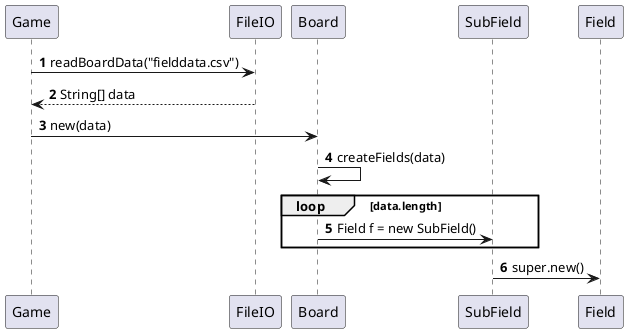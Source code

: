 @startuml
'https://plantuml.com/sequence-diagram

autonumber

Game -> FileIO: readBoardData("fielddata.csv")
FileIO --> Game: String[] data
Game -> Board : new(data)
Board -> Board : createFields(data)
loop data.length
Board -> SubField : Field f = new SubField()
end
SubField -> Field : super.new()

@enduml